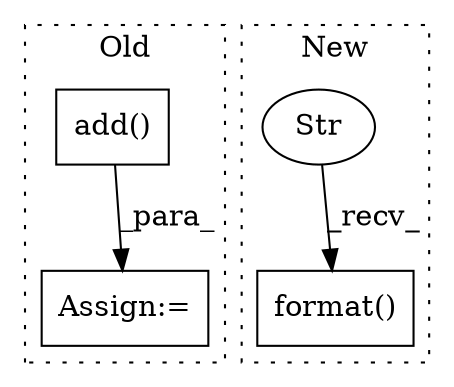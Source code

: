 digraph G {
subgraph cluster0 {
1 [label="add()" a="75" s="2529,2541" l="8,1" shape="box"];
4 [label="Assign:=" a="68" s="2526" l="3" shape="box"];
label = "Old";
style="dotted";
}
subgraph cluster1 {
2 [label="format()" a="75" s="2139,2236" l="78,14" shape="box"];
3 [label="Str" a="66" s="2139" l="53" shape="ellipse"];
label = "New";
style="dotted";
}
1 -> 4 [label="_para_"];
3 -> 2 [label="_recv_"];
}